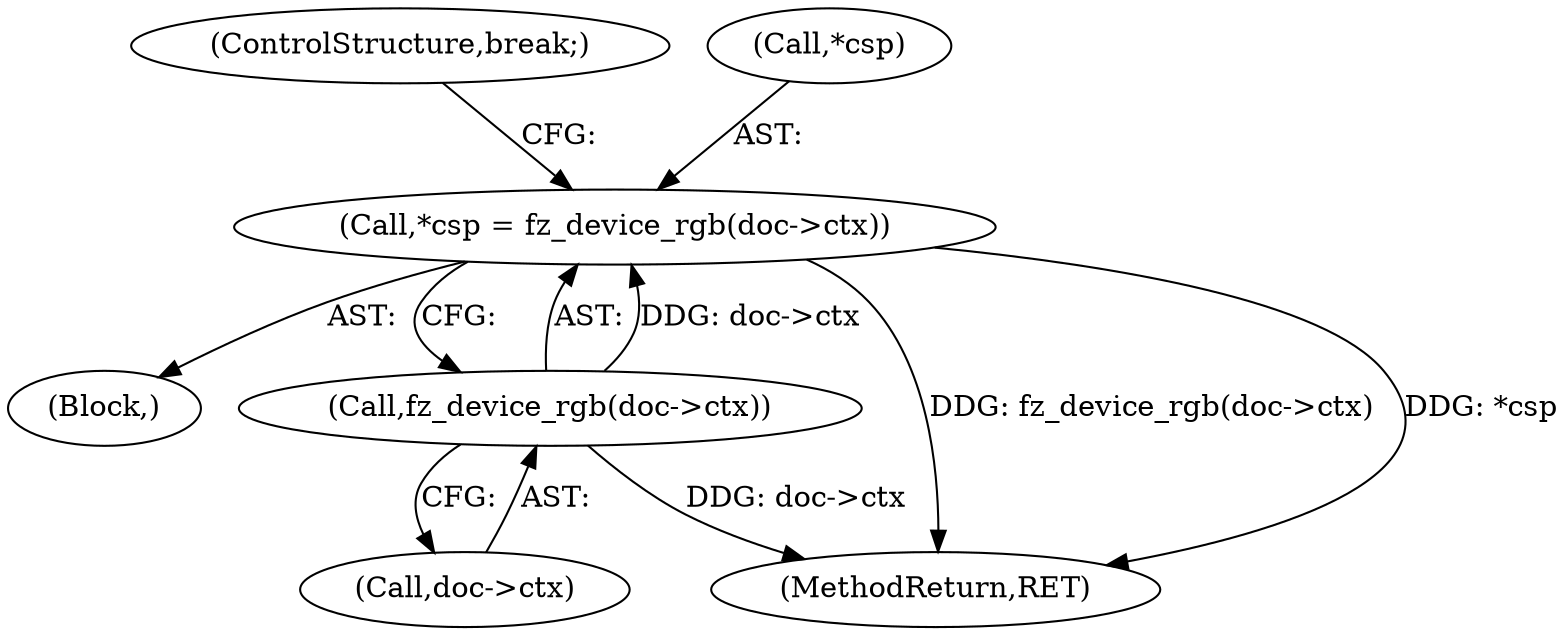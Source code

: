 digraph "0_ghostscript_60dabde18d7fe12b19da8b509bdfee9cc886aafc_0@pointer" {
"1000452" [label="(Call,*csp = fz_device_rgb(doc->ctx))"];
"1000455" [label="(Call,fz_device_rgb(doc->ctx))"];
"1000455" [label="(Call,fz_device_rgb(doc->ctx))"];
"1000441" [label="(Block,)"];
"1000452" [label="(Call,*csp = fz_device_rgb(doc->ctx))"];
"1000459" [label="(ControlStructure,break;)"];
"1000456" [label="(Call,doc->ctx)"];
"1000537" [label="(MethodReturn,RET)"];
"1000453" [label="(Call,*csp)"];
"1000452" -> "1000441"  [label="AST: "];
"1000452" -> "1000455"  [label="CFG: "];
"1000453" -> "1000452"  [label="AST: "];
"1000455" -> "1000452"  [label="AST: "];
"1000459" -> "1000452"  [label="CFG: "];
"1000452" -> "1000537"  [label="DDG: fz_device_rgb(doc->ctx)"];
"1000452" -> "1000537"  [label="DDG: *csp"];
"1000455" -> "1000452"  [label="DDG: doc->ctx"];
"1000455" -> "1000456"  [label="CFG: "];
"1000456" -> "1000455"  [label="AST: "];
"1000455" -> "1000537"  [label="DDG: doc->ctx"];
}
